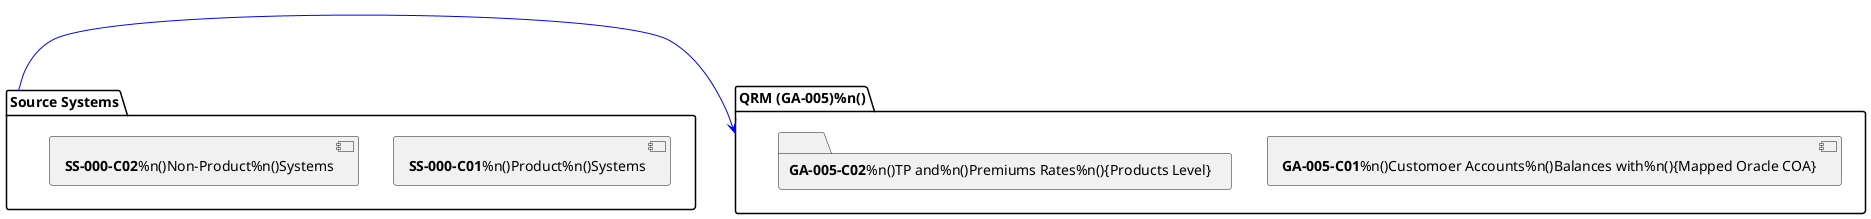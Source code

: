 {
  "sha1": "9by2ty741g114mt17cn1wvbuscxtte6",
  "insertion": {
    "when": "2024-05-30T20:48:21.650Z",
    "user": "plantuml@gmail.com"
  }
}
@startuml
skinparam componentStyle uml2
!pragma horizontalLineBetweenDifferentPackageAllowed
package "Source Systems" as P_SourceSystems {
  component "**SS-000-C01**%n()Product%n()Systems" as SSProductSystems 
  component "**SS-000-C02**%n()Non-Product%n()Systems" as SSNonProductSystems 
}
package "QRM (GA-005)%n()<$qrm>" as P_QRM {
  component "**GA-005-C01**%n()Customoer Accounts%n()Balances with%n(){Mapped Oracle COA}" as QRMCustAccts 
  folder "**GA-005-C02**%n()TP and%n()Premiums Rates%n(){Products Level}" as QRMTPRates
}
P_SourceSystems -[#Blue]r-> P_QRM 
@enduml
